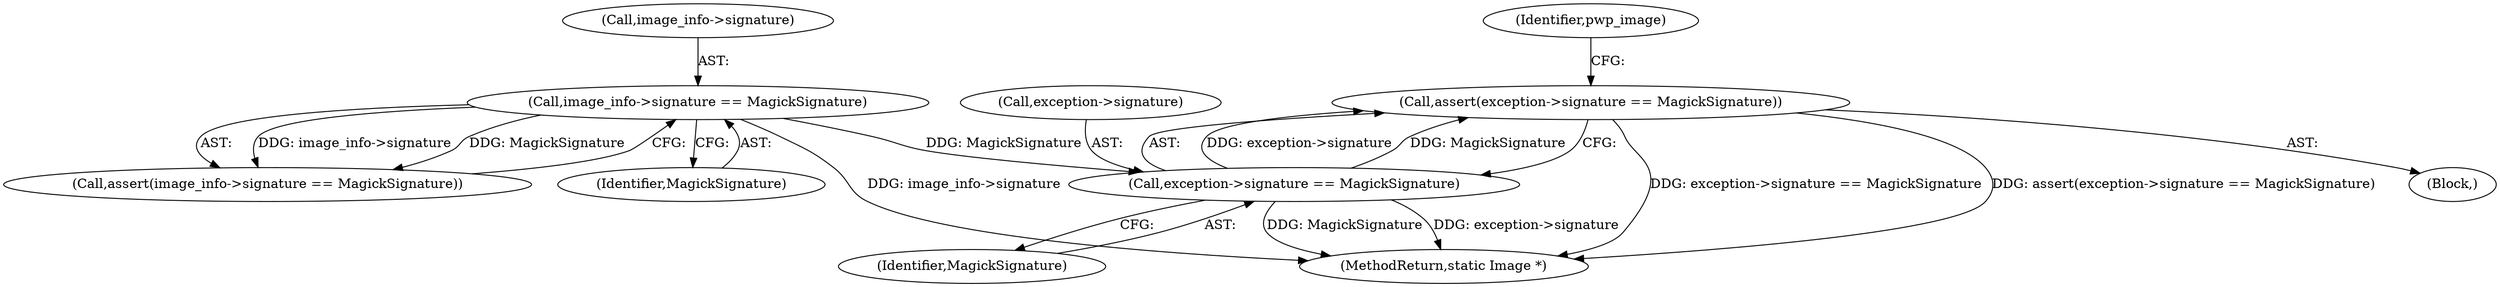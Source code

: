 digraph "0_ImageMagick_ecc03a2518c2b7dd375fde3a040fdae0bdf6a521@API" {
"1000154" [label="(Call,assert(exception->signature == MagickSignature))"];
"1000155" [label="(Call,exception->signature == MagickSignature)"];
"1000128" [label="(Call,image_info->signature == MagickSignature)"];
"1000129" [label="(Call,image_info->signature)"];
"1000128" [label="(Call,image_info->signature == MagickSignature)"];
"1000154" [label="(Call,assert(exception->signature == MagickSignature))"];
"1000161" [label="(Identifier,pwp_image)"];
"1000156" [label="(Call,exception->signature)"];
"1000155" [label="(Call,exception->signature == MagickSignature)"];
"1000159" [label="(Identifier,MagickSignature)"];
"1000127" [label="(Call,assert(image_info->signature == MagickSignature))"];
"1000132" [label="(Identifier,MagickSignature)"];
"1000106" [label="(Block,)"];
"1000574" [label="(MethodReturn,static Image *)"];
"1000154" -> "1000106"  [label="AST: "];
"1000154" -> "1000155"  [label="CFG: "];
"1000155" -> "1000154"  [label="AST: "];
"1000161" -> "1000154"  [label="CFG: "];
"1000154" -> "1000574"  [label="DDG: exception->signature == MagickSignature"];
"1000154" -> "1000574"  [label="DDG: assert(exception->signature == MagickSignature)"];
"1000155" -> "1000154"  [label="DDG: exception->signature"];
"1000155" -> "1000154"  [label="DDG: MagickSignature"];
"1000155" -> "1000159"  [label="CFG: "];
"1000156" -> "1000155"  [label="AST: "];
"1000159" -> "1000155"  [label="AST: "];
"1000155" -> "1000574"  [label="DDG: MagickSignature"];
"1000155" -> "1000574"  [label="DDG: exception->signature"];
"1000128" -> "1000155"  [label="DDG: MagickSignature"];
"1000128" -> "1000127"  [label="AST: "];
"1000128" -> "1000132"  [label="CFG: "];
"1000129" -> "1000128"  [label="AST: "];
"1000132" -> "1000128"  [label="AST: "];
"1000127" -> "1000128"  [label="CFG: "];
"1000128" -> "1000574"  [label="DDG: image_info->signature"];
"1000128" -> "1000127"  [label="DDG: image_info->signature"];
"1000128" -> "1000127"  [label="DDG: MagickSignature"];
}

